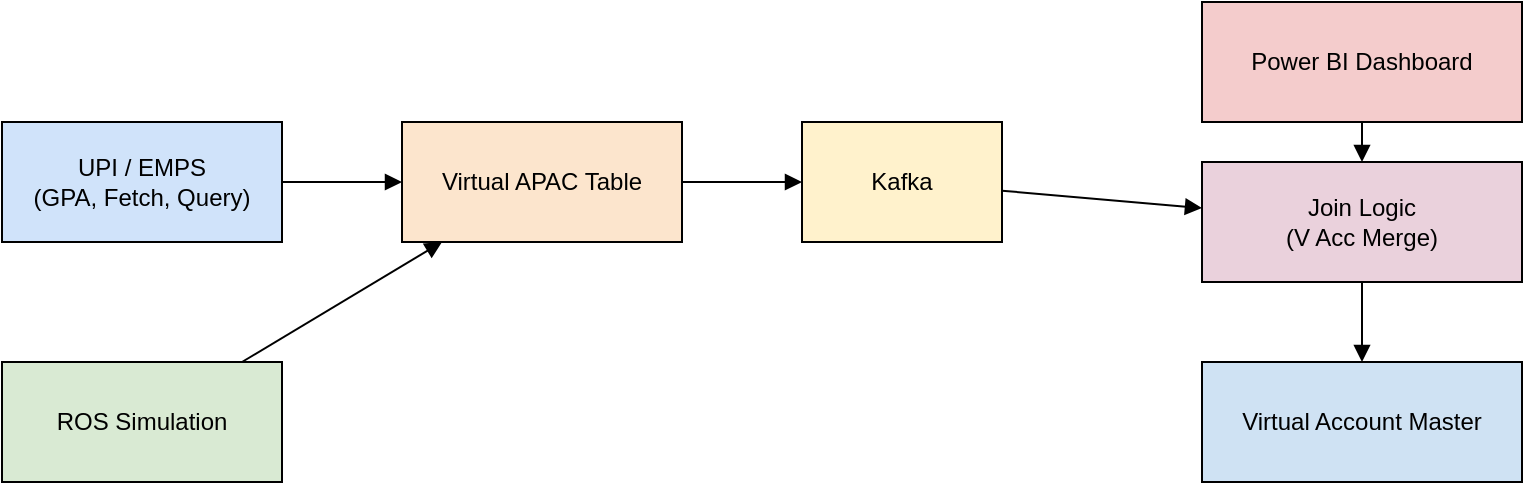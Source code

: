 <mxfile>
  <diagram name="Virtual Account Pipeline" id="pipelineDiagram">
    <mxGraphModel dx="1296" dy="741" grid="1" gridSize="10" guides="1" tooltips="1" connect="1" arrows="1" fold="1" page="1" pageScale="1" pageWidth="827" pageHeight="1169">
      <root>
        <mxCell id="0" />
        <mxCell id="1" parent="0" />
        <!-- UPI / EMPS -->
        <mxCell id="2" value="UPI / EMPS&#10;(GPA, Fetch, Query)" style="shape=rectangle;whiteSpace=wrap;html=1;fillColor=#D0E3FA;" vertex="1" parent="1">
          <mxGeometry x="40" y="80" width="140" height="60" as="geometry" />
        </mxCell>
        <!-- Virtual APAC Table -->
        <mxCell id="3" value="Virtual APAC Table" style="shape=rectangle;whiteSpace=wrap;html=1;fillColor=#FCE5CD;" vertex="1" parent="1">
          <mxGeometry x="240" y="80" width="140" height="60" as="geometry" />
        </mxCell>
        <!-- ROS Simulation -->
        <mxCell id="4" value="ROS Simulation" style="shape=rectangle;whiteSpace=wrap;html=1;fillColor=#D9EAD3;" vertex="1" parent="1">
          <mxGeometry x="40" y="200" width="140" height="60" as="geometry" />
        </mxCell>
        <!-- Kafka -->
        <mxCell id="5" value="Kafka" style="shape=rectangle;whiteSpace=wrap;html=1;fillColor=#FFF2CC;" vertex="1" parent="1">
          <mxGeometry x="440" y="80" width="100" height="60" as="geometry" />
        </mxCell>
        <!-- Power BI -->
        <mxCell id="6" value="Power BI Dashboard" style="shape=rectangle;whiteSpace=wrap;html=1;fillColor=#F4CCCC;" vertex="1" parent="1">
          <mxGeometry x="640" y="20" width="160" height="60" as="geometry" />
        </mxCell>
        <!-- Join Logic -->
        <mxCell id="7" value="Join Logic&#10;(V Acc Merge)" style="shape=rectangle;whiteSpace=wrap;html=1;fillColor=#EAD1DC;" vertex="1" parent="1">
          <mxGeometry x="640" y="100" width="160" height="60" as="geometry" />
        </mxCell>
        <!-- Virtual Account Master -->
        <mxCell id="8" value="Virtual Account Master" style="shape=rectangle;whiteSpace=wrap;html=1;fillColor=#CFE2F3;" vertex="1" parent="1">
          <mxGeometry x="640" y="200" width="160" height="60" as="geometry" />
        </mxCell>

        <!-- Connectors -->
        <mxCell id="9" style="endArrow=block;html=1;" edge="1" parent="1" source="2" target="3"><mxGeometry relative="1" as="geometry" /></mxCell>
        <mxCell id="10" style="endArrow=block;html=1;" edge="1" parent="1" source="3" target="5"><mxGeometry relative="1" as="geometry" /></mxCell>
        <mxCell id="11" style="endArrow=block;html=1;" edge="1" parent="1" source="4" target="3"><mxGeometry relative="1" as="geometry" /></mxCell>
        <mxCell id="12" style="endArrow=block;html=1;" edge="1" parent="1" source="5" target="7"><mxGeometry relative="1" as="geometry" /></mxCell>
        <mxCell id="13" style="endArrow=block;html=1;" edge="1" parent="1" source="7" target="8"><mxGeometry relative="1" as="geometry" /></mxCell>
        <mxCell id="14" style="endArrow=block;html=1;" edge="1" parent="1" source="6" target="7"><mxGeometry relative="1" as="geometry" /></mxCell>
      </root>
    </mxGraphModel>
  </diagram>
</mxfile>